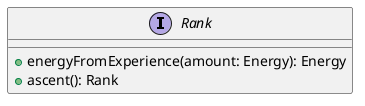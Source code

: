 @startuml
interface Rank {
    +energyFromExperience(amount: Energy): Energy
    +ascent(): Rank
}

@enduml